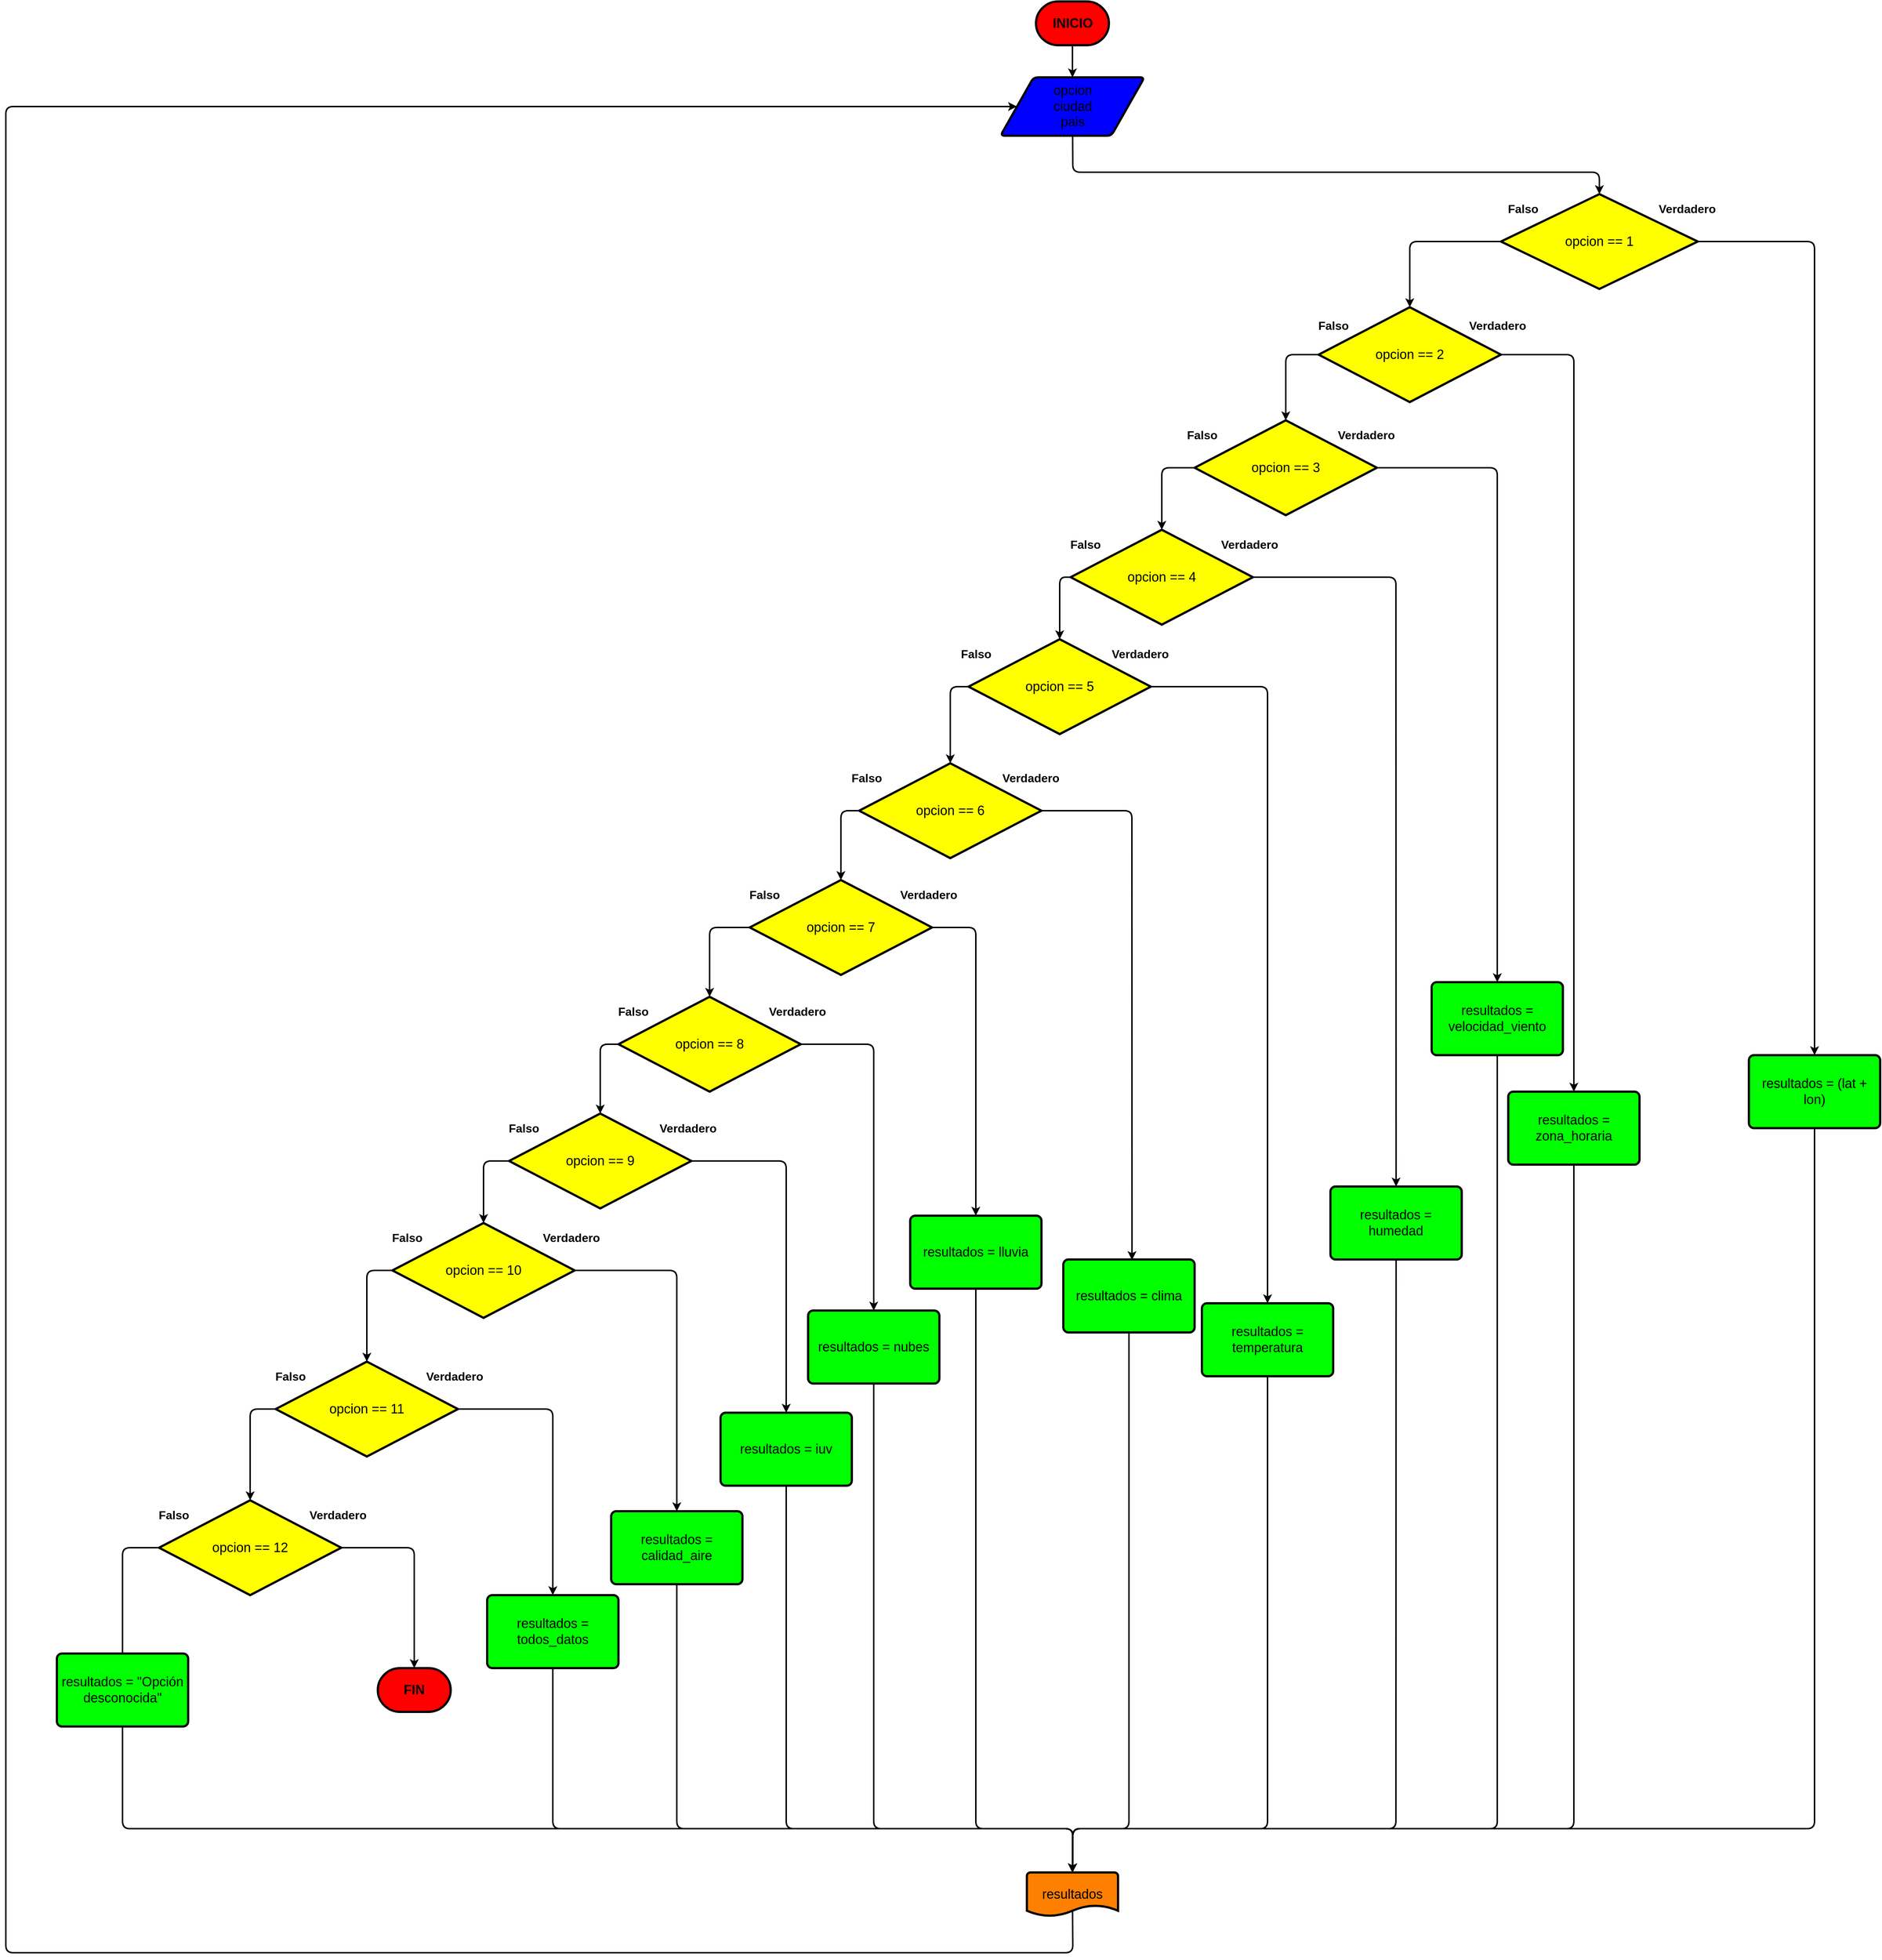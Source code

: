 <mxfile>
    <diagram id="hyXTzDfZUhhmsDUPOdG6" name="Page-1">
        <mxGraphModel dx="5796" dy="3220" grid="1" gridSize="10" guides="1" tooltips="1" connect="1" arrows="1" fold="1" page="1" pageScale="1" pageWidth="1500" pageHeight="3000" background="#FFFFFF" math="0" shadow="0">
            <root>
                <mxCell id="0"/>
                <mxCell id="1" parent="0"/>
                <mxCell id="4" value="" style="edgeStyle=none;html=1;strokeWidth=2;strokeColor=#000000;entryX=0.5;entryY=0;entryDx=0;entryDy=0;entryPerimeter=0;" parent="1" source="diSnjzynUhi2UMkX59iC-2" target="2" edge="1">
                    <mxGeometry relative="1" as="geometry">
                        <Array as="points">
                            <mxPoint x="63" y="240"/>
                            <mxPoint x="785" y="240"/>
                        </Array>
                    </mxGeometry>
                </mxCell>
                <mxCell id="diSnjzynUhi2UMkX59iC-2" value="&lt;font style=&quot;font-size: 18px&quot;&gt;&lt;div&gt;opcion&lt;/div&gt;&lt;div&gt;ciudad&lt;/div&gt;&lt;div&gt;pais&lt;/div&gt;&lt;/font&gt;" style="shape=parallelogram;html=1;strokeWidth=3;perimeter=parallelogramPerimeter;whiteSpace=wrap;rounded=1;arcSize=12;size=0.23;fillColor=#0000FF;fontColor=#000000;strokeColor=#000000;" parent="1" vertex="1">
                    <mxGeometry x="-36.25" y="110" width="197.5" height="80" as="geometry"/>
                </mxCell>
                <mxCell id="diSnjzynUhi2UMkX59iC-12" value="" style="edgeStyle=orthogonalEdgeStyle;rounded=0;orthogonalLoop=1;jettySize=auto;html=1;fontSize=18;strokeColor=#000000;strokeWidth=2;" parent="1" source="diSnjzynUhi2UMkX59iC-5" target="diSnjzynUhi2UMkX59iC-2" edge="1">
                    <mxGeometry relative="1" as="geometry"/>
                </mxCell>
                <mxCell id="diSnjzynUhi2UMkX59iC-5" value="INICIO" style="strokeWidth=3;html=1;shape=mxgraph.flowchart.terminator;whiteSpace=wrap;fontSize=18;fillColor=#FF0000;fontStyle=1;fontColor=#000000;strokeColor=#000000;" parent="1" vertex="1">
                    <mxGeometry x="12.5" y="6" width="100" height="60" as="geometry"/>
                </mxCell>
                <mxCell id="diSnjzynUhi2UMkX59iC-6" value="FIN" style="strokeWidth=3;html=1;shape=mxgraph.flowchart.terminator;whiteSpace=wrap;fontSize=18;fillColor=#FF0000;fontColor=#000000;strokeColor=#000000;fontStyle=1" parent="1" vertex="1">
                    <mxGeometry x="-890" y="2290" width="100" height="60" as="geometry"/>
                </mxCell>
                <mxCell id="135" style="edgeStyle=none;html=1;strokeWidth=2;strokeColor=#000000;entryX=0;entryY=0.5;entryDx=0;entryDy=0;exitX=0.501;exitY=0.867;exitDx=0;exitDy=0;exitPerimeter=0;" edge="1" parent="1" source="diSnjzynUhi2UMkX59iC-7" target="diSnjzynUhi2UMkX59iC-2">
                    <mxGeometry relative="1" as="geometry">
                        <mxPoint x="-110" y="200" as="targetPoint"/>
                        <mxPoint x="100" y="2650" as="sourcePoint"/>
                        <Array as="points">
                            <mxPoint x="63" y="2680"/>
                            <mxPoint x="-1400" y="2680"/>
                            <mxPoint x="-1400" y="150"/>
                        </Array>
                    </mxGeometry>
                </mxCell>
                <mxCell id="diSnjzynUhi2UMkX59iC-7" value="resultados" style="strokeWidth=3;html=1;shape=mxgraph.flowchart.document2;whiteSpace=wrap;size=0.25;fontSize=18;fillColor=#FF8000;fontColor=#000000;strokeColor=#000000;" parent="1" vertex="1">
                    <mxGeometry y="2570" width="125" height="60" as="geometry"/>
                </mxCell>
                <mxCell id="5" style="edgeStyle=none;html=1;exitX=0.5;exitY=1;exitDx=0;exitDy=0;strokeWidth=2;strokeColor=#000000;startArrow=none;entryX=0.5;entryY=0;entryDx=0;entryDy=0;" parent="1" source="70" target="70" edge="1">
                    <mxGeometry relative="1" as="geometry">
                        <mxPoint x="1060" y="560" as="targetPoint"/>
                        <Array as="points"/>
                    </mxGeometry>
                </mxCell>
                <mxCell id="6" style="edgeStyle=none;html=1;exitX=0;exitY=0.5;exitDx=0;exitDy=0;exitPerimeter=0;strokeWidth=2;strokeColor=#000000;entryX=0.5;entryY=0;entryDx=0;entryDy=0;entryPerimeter=0;" parent="1" source="2" target="51" edge="1">
                    <mxGeometry relative="1" as="geometry">
                        <mxPoint x="532.5" y="440" as="targetPoint"/>
                        <Array as="points">
                            <mxPoint x="525" y="335"/>
                        </Array>
                    </mxGeometry>
                </mxCell>
                <mxCell id="2" value="&lt;font face=&quot;helvetica&quot;&gt;&lt;span style=&quot;font-size: 18px&quot;&gt;opcion == 1&lt;/span&gt;&lt;/font&gt;" style="strokeWidth=3;html=1;shape=mxgraph.flowchart.decision;whiteSpace=wrap;fillColor=#FFFF00;fontColor=#000000;strokeColor=#000000;" parent="1" vertex="1">
                    <mxGeometry x="650" y="270" width="270" height="130" as="geometry"/>
                </mxCell>
                <mxCell id="128" style="edgeStyle=none;html=1;exitX=0.5;exitY=1;exitDx=0;exitDy=0;entryX=0.5;entryY=0;entryDx=0;entryDy=0;entryPerimeter=0;strokeColor=#000000;strokeWidth=2;" parent="1" source="8" target="diSnjzynUhi2UMkX59iC-7" edge="1">
                    <mxGeometry relative="1" as="geometry">
                        <Array as="points">
                            <mxPoint x="750" y="2510"/>
                            <mxPoint x="63" y="2510"/>
                        </Array>
                    </mxGeometry>
                </mxCell>
                <mxCell id="8" value="&lt;span&gt;&lt;span style=&quot;font-size: 18px&quot;&gt;resultados = zona_horaria&lt;/span&gt;&lt;br&gt;&lt;/span&gt;" style="rounded=1;whiteSpace=wrap;html=1;absoluteArcSize=1;arcSize=14;strokeWidth=3;fillColor=#00FF00;fontColor=#000000;strokeColor=#000000;" parent="1" vertex="1">
                    <mxGeometry x="660" y="1500" width="180" height="100" as="geometry"/>
                </mxCell>
                <mxCell id="11" value="&lt;b&gt;&lt;font style=&quot;font-size: 16px&quot;&gt;Falso&lt;/font&gt;&lt;/b&gt;" style="text;html=1;align=center;verticalAlign=middle;resizable=0;points=[];autosize=1;strokeColor=none;fillColor=none;fontColor=#000000;" parent="1" vertex="1">
                    <mxGeometry x="650" y="280" width="60" height="20" as="geometry"/>
                </mxCell>
                <mxCell id="12" value="&lt;b&gt;&lt;font style=&quot;font-size: 16px&quot;&gt;Verdadero&lt;/font&gt;&lt;/b&gt;" style="text;html=1;align=center;verticalAlign=middle;resizable=0;points=[];autosize=1;strokeColor=none;fillColor=none;fontSize=16;fontColor=#000000;" parent="1" vertex="1">
                    <mxGeometry x="860" y="280" width="90" height="20" as="geometry"/>
                </mxCell>
                <mxCell id="53" style="edgeStyle=none;html=1;exitX=1;exitY=0.5;exitDx=0;exitDy=0;exitPerimeter=0;strokeWidth=2;strokeColor=#000000;entryX=0.5;entryY=0;entryDx=0;entryDy=0;" parent="1" source="51" target="8" edge="1">
                    <mxGeometry relative="1" as="geometry">
                        <mxPoint x="880" y="490" as="targetPoint"/>
                        <Array as="points">
                            <mxPoint x="750" y="490"/>
                        </Array>
                    </mxGeometry>
                </mxCell>
                <mxCell id="58" value="" style="edgeStyle=none;html=1;strokeColor=#000000;strokeWidth=2;entryX=0.5;entryY=0;entryDx=0;entryDy=0;entryPerimeter=0;exitX=0;exitY=0.5;exitDx=0;exitDy=0;exitPerimeter=0;" parent="1" source="51" target="55" edge="1">
                    <mxGeometry relative="1" as="geometry">
                        <Array as="points">
                            <mxPoint x="355" y="490"/>
                        </Array>
                    </mxGeometry>
                </mxCell>
                <mxCell id="51" value="&lt;font face=&quot;helvetica&quot;&gt;&lt;span style=&quot;font-size: 18px&quot;&gt;opcion == 2&lt;/span&gt;&lt;/font&gt;" style="strokeWidth=3;html=1;shape=mxgraph.flowchart.decision;whiteSpace=wrap;fillColor=#FFFF00;fontColor=#000000;strokeColor=#000000;" parent="1" vertex="1">
                    <mxGeometry x="400" y="425" width="250" height="130" as="geometry"/>
                </mxCell>
                <mxCell id="61" style="edgeStyle=none;html=1;exitX=1;exitY=0.5;exitDx=0;exitDy=0;exitPerimeter=0;strokeColor=#000000;strokeWidth=2;entryX=0.5;entryY=0;entryDx=0;entryDy=0;" parent="1" source="55" target="63" edge="1">
                    <mxGeometry relative="1" as="geometry">
                        <mxPoint x="890" y="645" as="targetPoint"/>
                        <Array as="points">
                            <mxPoint x="645" y="645"/>
                        </Array>
                    </mxGeometry>
                </mxCell>
                <mxCell id="87" style="edgeStyle=none;html=1;exitX=0;exitY=0.5;exitDx=0;exitDy=0;exitPerimeter=0;entryX=0.5;entryY=0;entryDx=0;entryDy=0;entryPerimeter=0;strokeWidth=2;strokeColor=#000000;" parent="1" source="55" target="79" edge="1">
                    <mxGeometry relative="1" as="geometry">
                        <Array as="points">
                            <mxPoint x="185" y="645"/>
                        </Array>
                    </mxGeometry>
                </mxCell>
                <mxCell id="55" value="&lt;font face=&quot;helvetica&quot;&gt;&lt;span style=&quot;font-size: 18px&quot;&gt;opcion == 3&lt;/span&gt;&lt;/font&gt;" style="strokeWidth=3;html=1;shape=mxgraph.flowchart.decision;whiteSpace=wrap;fillColor=#FFFF00;fontColor=#000000;strokeColor=#000000;" parent="1" vertex="1">
                    <mxGeometry x="230" y="580" width="250" height="130" as="geometry"/>
                </mxCell>
                <mxCell id="127" style="edgeStyle=none;html=1;exitX=0.5;exitY=1;exitDx=0;exitDy=0;entryX=0.5;entryY=0;entryDx=0;entryDy=0;entryPerimeter=0;strokeColor=#000000;strokeWidth=2;" parent="1" source="63" target="diSnjzynUhi2UMkX59iC-7" edge="1">
                    <mxGeometry relative="1" as="geometry">
                        <Array as="points">
                            <mxPoint x="645" y="2510"/>
                            <mxPoint x="63" y="2510"/>
                        </Array>
                    </mxGeometry>
                </mxCell>
                <mxCell id="63" value="&lt;span&gt;&lt;span style=&quot;font-size: 18px&quot;&gt;resultados = velocidad_viento&lt;/span&gt;&lt;br&gt;&lt;/span&gt;" style="rounded=1;whiteSpace=wrap;html=1;absoluteArcSize=1;arcSize=14;strokeWidth=3;fillColor=#00FF00;fontColor=#000000;strokeColor=#000000;" parent="1" vertex="1">
                    <mxGeometry x="555" y="1350" width="180" height="100" as="geometry"/>
                </mxCell>
                <mxCell id="117" style="edgeStyle=none;html=1;exitX=0.5;exitY=1;exitDx=0;exitDy=0;strokeColor=#000000;strokeWidth=2;entryX=0.5;entryY=0;entryDx=0;entryDy=0;entryPerimeter=0;" parent="1" source="70" target="diSnjzynUhi2UMkX59iC-7" edge="1">
                    <mxGeometry relative="1" as="geometry">
                        <mxPoint x="1072.231" y="2120" as="targetPoint"/>
                        <Array as="points">
                            <mxPoint x="1080" y="2510"/>
                            <mxPoint x="63" y="2510"/>
                        </Array>
                    </mxGeometry>
                </mxCell>
                <mxCell id="70" value="&lt;span&gt;&lt;span style=&quot;font-size: 18px&quot;&gt;resultados = (lat + lon)&lt;/span&gt;&lt;br&gt;&lt;/span&gt;" style="rounded=1;whiteSpace=wrap;html=1;absoluteArcSize=1;arcSize=14;strokeWidth=3;fillColor=#00FF00;fontColor=#000000;strokeColor=#000000;" parent="1" vertex="1">
                    <mxGeometry x="990" y="1450" width="180" height="100" as="geometry"/>
                </mxCell>
                <mxCell id="88" value="" style="edgeStyle=none;html=1;strokeColor=#000000;strokeWidth=2;entryX=0.5;entryY=0;entryDx=0;entryDy=0;entryPerimeter=0;exitX=0;exitY=0.5;exitDx=0;exitDy=0;exitPerimeter=0;" parent="1" source="79" target="80" edge="1">
                    <mxGeometry relative="1" as="geometry">
                        <Array as="points">
                            <mxPoint x="45" y="795"/>
                        </Array>
                    </mxGeometry>
                </mxCell>
                <mxCell id="97" style="edgeStyle=none;html=1;exitX=1;exitY=0.5;exitDx=0;exitDy=0;exitPerimeter=0;entryX=0.5;entryY=0;entryDx=0;entryDy=0;strokeColor=#000000;strokeWidth=2;" parent="1" source="79" target="96" edge="1">
                    <mxGeometry relative="1" as="geometry">
                        <Array as="points">
                            <mxPoint x="506" y="795"/>
                        </Array>
                    </mxGeometry>
                </mxCell>
                <mxCell id="79" value="&lt;font face=&quot;helvetica&quot;&gt;&lt;span style=&quot;font-size: 18px&quot;&gt;opcion == 4&lt;/span&gt;&lt;/font&gt;" style="strokeWidth=3;html=1;shape=mxgraph.flowchart.decision;whiteSpace=wrap;fillColor=#FFFF00;fontColor=#000000;strokeColor=#000000;" parent="1" vertex="1">
                    <mxGeometry x="60" y="730" width="250" height="130" as="geometry"/>
                </mxCell>
                <mxCell id="89" value="" style="edgeStyle=none;html=1;strokeColor=#000000;strokeWidth=2;exitX=0;exitY=0.5;exitDx=0;exitDy=0;exitPerimeter=0;entryX=0.5;entryY=0;entryDx=0;entryDy=0;entryPerimeter=0;" parent="1" source="80" target="81" edge="1">
                    <mxGeometry relative="1" as="geometry">
                        <Array as="points">
                            <mxPoint x="-105" y="945"/>
                        </Array>
                    </mxGeometry>
                </mxCell>
                <mxCell id="105" style="edgeStyle=none;html=1;exitX=1;exitY=0.5;exitDx=0;exitDy=0;exitPerimeter=0;entryX=0.5;entryY=0;entryDx=0;entryDy=0;strokeColor=#000000;strokeWidth=2;" parent="1" source="80" target="98" edge="1">
                    <mxGeometry relative="1" as="geometry">
                        <Array as="points">
                            <mxPoint x="330" y="945"/>
                        </Array>
                    </mxGeometry>
                </mxCell>
                <mxCell id="80" value="&lt;font face=&quot;helvetica&quot;&gt;&lt;span style=&quot;font-size: 18px&quot;&gt;opcion == 5&lt;/span&gt;&lt;/font&gt;" style="strokeWidth=3;html=1;shape=mxgraph.flowchart.decision;whiteSpace=wrap;fillColor=#FFFF00;fontColor=#000000;strokeColor=#000000;" parent="1" vertex="1">
                    <mxGeometry x="-80" y="880" width="250" height="130" as="geometry"/>
                </mxCell>
                <mxCell id="90" value="" style="edgeStyle=none;html=1;strokeColor=#000000;strokeWidth=2;exitX=0;exitY=0.5;exitDx=0;exitDy=0;exitPerimeter=0;entryX=0.5;entryY=0;entryDx=0;entryDy=0;entryPerimeter=0;" parent="1" source="81" target="82" edge="1">
                    <mxGeometry relative="1" as="geometry">
                        <Array as="points">
                            <mxPoint x="-255" y="1115"/>
                        </Array>
                    </mxGeometry>
                </mxCell>
                <mxCell id="106" style="edgeStyle=none;html=1;entryX=0.523;entryY=0.008;entryDx=0;entryDy=0;entryPerimeter=0;strokeColor=#000000;strokeWidth=2;exitX=1;exitY=0.5;exitDx=0;exitDy=0;exitPerimeter=0;" parent="1" source="81" target="99" edge="1">
                    <mxGeometry relative="1" as="geometry">
                        <Array as="points">
                            <mxPoint x="144" y="1115"/>
                        </Array>
                    </mxGeometry>
                </mxCell>
                <mxCell id="81" value="&lt;font face=&quot;helvetica&quot;&gt;&lt;span style=&quot;font-size: 18px&quot;&gt;opcion == 6&lt;/span&gt;&lt;/font&gt;" style="strokeWidth=3;html=1;shape=mxgraph.flowchart.decision;whiteSpace=wrap;fillColor=#FFFF00;fontColor=#000000;strokeColor=#000000;" parent="1" vertex="1">
                    <mxGeometry x="-230" y="1050" width="250" height="130" as="geometry"/>
                </mxCell>
                <mxCell id="91" value="" style="edgeStyle=none;html=1;strokeColor=#000000;strokeWidth=2;exitX=0;exitY=0.5;exitDx=0;exitDy=0;exitPerimeter=0;entryX=0.5;entryY=0;entryDx=0;entryDy=0;entryPerimeter=0;" parent="1" source="82" target="83" edge="1">
                    <mxGeometry relative="1" as="geometry">
                        <Array as="points">
                            <mxPoint x="-435" y="1275"/>
                        </Array>
                    </mxGeometry>
                </mxCell>
                <mxCell id="108" style="edgeStyle=none;html=1;exitX=1;exitY=0.5;exitDx=0;exitDy=0;exitPerimeter=0;entryX=0.5;entryY=0;entryDx=0;entryDy=0;strokeColor=#000000;strokeWidth=2;" parent="1" source="82" target="100" edge="1">
                    <mxGeometry relative="1" as="geometry">
                        <Array as="points">
                            <mxPoint x="-70" y="1275"/>
                        </Array>
                    </mxGeometry>
                </mxCell>
                <mxCell id="82" value="&lt;font face=&quot;helvetica&quot;&gt;&lt;span style=&quot;font-size: 18px&quot;&gt;opcion == 7&lt;/span&gt;&lt;/font&gt;" style="strokeWidth=3;html=1;shape=mxgraph.flowchart.decision;whiteSpace=wrap;fillColor=#FFFF00;fontColor=#000000;strokeColor=#000000;" parent="1" vertex="1">
                    <mxGeometry x="-380" y="1210" width="250" height="130" as="geometry"/>
                </mxCell>
                <mxCell id="92" value="" style="edgeStyle=none;html=1;strokeColor=#000000;strokeWidth=2;exitX=0;exitY=0.5;exitDx=0;exitDy=0;exitPerimeter=0;entryX=0.5;entryY=0;entryDx=0;entryDy=0;entryPerimeter=0;" parent="1" source="83" target="84" edge="1">
                    <mxGeometry relative="1" as="geometry">
                        <Array as="points">
                            <mxPoint x="-585" y="1435"/>
                        </Array>
                    </mxGeometry>
                </mxCell>
                <mxCell id="109" style="edgeStyle=none;html=1;exitX=1;exitY=0.5;exitDx=0;exitDy=0;exitPerimeter=0;entryX=0.5;entryY=0;entryDx=0;entryDy=0;strokeColor=#000000;strokeWidth=2;" parent="1" source="83" target="101" edge="1">
                    <mxGeometry relative="1" as="geometry">
                        <Array as="points">
                            <mxPoint x="-210" y="1435"/>
                        </Array>
                    </mxGeometry>
                </mxCell>
                <mxCell id="83" value="&lt;font face=&quot;helvetica&quot;&gt;&lt;span style=&quot;font-size: 18px&quot;&gt;opcion == 8&lt;/span&gt;&lt;/font&gt;" style="strokeWidth=3;html=1;shape=mxgraph.flowchart.decision;whiteSpace=wrap;fillColor=#FFFF00;fontColor=#000000;strokeColor=#000000;" parent="1" vertex="1">
                    <mxGeometry x="-560" y="1370" width="250" height="130" as="geometry"/>
                </mxCell>
                <mxCell id="93" value="" style="edgeStyle=none;html=1;strokeColor=#000000;strokeWidth=2;exitX=0;exitY=0.5;exitDx=0;exitDy=0;exitPerimeter=0;entryX=0.5;entryY=0;entryDx=0;entryDy=0;entryPerimeter=0;" parent="1" source="84" target="85" edge="1">
                    <mxGeometry relative="1" as="geometry">
                        <Array as="points">
                            <mxPoint x="-745" y="1595"/>
                        </Array>
                    </mxGeometry>
                </mxCell>
                <mxCell id="110" style="edgeStyle=none;html=1;exitX=1;exitY=0.5;exitDx=0;exitDy=0;exitPerimeter=0;entryX=0.5;entryY=0;entryDx=0;entryDy=0;strokeColor=#000000;strokeWidth=2;" parent="1" source="84" target="102" edge="1">
                    <mxGeometry relative="1" as="geometry">
                        <Array as="points">
                            <mxPoint x="-330" y="1595"/>
                        </Array>
                    </mxGeometry>
                </mxCell>
                <mxCell id="84" value="&lt;font face=&quot;helvetica&quot;&gt;&lt;span style=&quot;font-size: 18px&quot;&gt;opcion == 9&lt;/span&gt;&lt;/font&gt;" style="strokeWidth=3;html=1;shape=mxgraph.flowchart.decision;whiteSpace=wrap;fillColor=#FFFF00;fontColor=#000000;strokeColor=#000000;" parent="1" vertex="1">
                    <mxGeometry x="-710" y="1530" width="250" height="130" as="geometry"/>
                </mxCell>
                <mxCell id="94" value="" style="edgeStyle=none;html=1;strokeColor=#000000;strokeWidth=2;exitX=0;exitY=0.5;exitDx=0;exitDy=0;exitPerimeter=0;entryX=0.5;entryY=0;entryDx=0;entryDy=0;entryPerimeter=0;" parent="1" source="85" target="86" edge="1">
                    <mxGeometry relative="1" as="geometry">
                        <Array as="points">
                            <mxPoint x="-905" y="1745"/>
                        </Array>
                    </mxGeometry>
                </mxCell>
                <mxCell id="111" style="edgeStyle=none;html=1;exitX=1;exitY=0.5;exitDx=0;exitDy=0;exitPerimeter=0;entryX=0.5;entryY=0;entryDx=0;entryDy=0;strokeColor=#000000;strokeWidth=2;" parent="1" source="85" target="103" edge="1">
                    <mxGeometry relative="1" as="geometry">
                        <Array as="points">
                            <mxPoint x="-480" y="1745"/>
                        </Array>
                    </mxGeometry>
                </mxCell>
                <mxCell id="85" value="&lt;font face=&quot;helvetica&quot;&gt;&lt;span style=&quot;font-size: 18px&quot;&gt;opcion == 10&lt;/span&gt;&lt;/font&gt;" style="strokeWidth=3;html=1;shape=mxgraph.flowchart.decision;whiteSpace=wrap;fillColor=#FFFF00;fontColor=#000000;strokeColor=#000000;" parent="1" vertex="1">
                    <mxGeometry x="-870" y="1680" width="250" height="130" as="geometry"/>
                </mxCell>
                <mxCell id="112" style="edgeStyle=none;html=1;exitX=1;exitY=0.5;exitDx=0;exitDy=0;exitPerimeter=0;entryX=0.5;entryY=0;entryDx=0;entryDy=0;strokeColor=#000000;strokeWidth=2;" parent="1" source="86" target="104" edge="1">
                    <mxGeometry relative="1" as="geometry">
                        <Array as="points">
                            <mxPoint x="-650" y="1935"/>
                        </Array>
                    </mxGeometry>
                </mxCell>
                <mxCell id="114" style="edgeStyle=none;html=1;exitX=0;exitY=0.5;exitDx=0;exitDy=0;exitPerimeter=0;strokeWidth=2;strokeColor=#000000;entryX=0.5;entryY=0;entryDx=0;entryDy=0;entryPerimeter=0;" parent="1" source="86" target="136" edge="1">
                    <mxGeometry relative="1" as="geometry">
                        <mxPoint x="-1050" y="2080" as="targetPoint"/>
                        <Array as="points">
                            <mxPoint x="-1065" y="1935"/>
                        </Array>
                    </mxGeometry>
                </mxCell>
                <mxCell id="86" value="&lt;font face=&quot;helvetica&quot;&gt;&lt;span style=&quot;font-size: 18px&quot;&gt;opcion == 11&lt;/span&gt;&lt;/font&gt;" style="strokeWidth=3;html=1;shape=mxgraph.flowchart.decision;whiteSpace=wrap;fillColor=#FFFF00;fontColor=#000000;strokeColor=#000000;" parent="1" vertex="1">
                    <mxGeometry x="-1030" y="1870" width="250" height="130" as="geometry"/>
                </mxCell>
                <mxCell id="126" style="edgeStyle=none;html=1;exitX=0.5;exitY=1;exitDx=0;exitDy=0;entryX=0.5;entryY=0;entryDx=0;entryDy=0;entryPerimeter=0;strokeColor=#000000;strokeWidth=2;" parent="1" source="96" target="diSnjzynUhi2UMkX59iC-7" edge="1">
                    <mxGeometry relative="1" as="geometry">
                        <Array as="points">
                            <mxPoint x="506" y="2510"/>
                            <mxPoint x="63" y="2510"/>
                        </Array>
                    </mxGeometry>
                </mxCell>
                <mxCell id="96" value="&lt;span&gt;&lt;span style=&quot;font-size: 18px&quot;&gt;resultados = humedad&lt;/span&gt;&lt;br&gt;&lt;/span&gt;" style="rounded=1;whiteSpace=wrap;html=1;absoluteArcSize=1;arcSize=14;strokeWidth=3;fillColor=#00FF00;fontColor=#000000;strokeColor=#000000;" parent="1" vertex="1">
                    <mxGeometry x="416.25" y="1630" width="180" height="100" as="geometry"/>
                </mxCell>
                <mxCell id="125" style="edgeStyle=none;html=1;exitX=0.5;exitY=1;exitDx=0;exitDy=0;entryX=0.5;entryY=0;entryDx=0;entryDy=0;entryPerimeter=0;strokeColor=#000000;strokeWidth=2;" parent="1" source="98" target="diSnjzynUhi2UMkX59iC-7" edge="1">
                    <mxGeometry relative="1" as="geometry">
                        <Array as="points">
                            <mxPoint x="330" y="2510"/>
                            <mxPoint x="63" y="2510"/>
                        </Array>
                    </mxGeometry>
                </mxCell>
                <mxCell id="98" value="&lt;span&gt;&lt;span style=&quot;font-size: 18px&quot;&gt;resultados = temperatura&lt;/span&gt;&lt;br&gt;&lt;/span&gt;" style="rounded=1;whiteSpace=wrap;html=1;absoluteArcSize=1;arcSize=14;strokeWidth=3;fillColor=#00FF00;fontColor=#000000;strokeColor=#000000;" parent="1" vertex="1">
                    <mxGeometry x="240" y="1790" width="180" height="100" as="geometry"/>
                </mxCell>
                <mxCell id="124" style="edgeStyle=none;html=1;exitX=0.5;exitY=1;exitDx=0;exitDy=0;entryX=0.5;entryY=0;entryDx=0;entryDy=0;entryPerimeter=0;strokeColor=#000000;strokeWidth=2;" parent="1" source="99" target="diSnjzynUhi2UMkX59iC-7" edge="1">
                    <mxGeometry relative="1" as="geometry">
                        <Array as="points">
                            <mxPoint x="140" y="2510"/>
                            <mxPoint x="63" y="2510"/>
                        </Array>
                    </mxGeometry>
                </mxCell>
                <mxCell id="99" value="&lt;span&gt;&lt;span style=&quot;font-size: 18px&quot;&gt;resultados = clima&lt;/span&gt;&lt;br&gt;&lt;/span&gt;" style="rounded=1;whiteSpace=wrap;html=1;absoluteArcSize=1;arcSize=14;strokeWidth=3;fillColor=#00FF00;fontColor=#000000;strokeColor=#000000;" parent="1" vertex="1">
                    <mxGeometry x="50" y="1730" width="180" height="100" as="geometry"/>
                </mxCell>
                <mxCell id="123" style="edgeStyle=none;html=1;exitX=0.5;exitY=1;exitDx=0;exitDy=0;entryX=0.5;entryY=0;entryDx=0;entryDy=0;entryPerimeter=0;strokeColor=#000000;strokeWidth=2;" parent="1" source="100" target="diSnjzynUhi2UMkX59iC-7" edge="1">
                    <mxGeometry relative="1" as="geometry">
                        <Array as="points">
                            <mxPoint x="-70" y="2510"/>
                            <mxPoint x="63" y="2510"/>
                        </Array>
                    </mxGeometry>
                </mxCell>
                <mxCell id="100" value="&lt;span&gt;&lt;span style=&quot;font-size: 18px&quot;&gt;resultados = lluvia&lt;/span&gt;&lt;br&gt;&lt;/span&gt;" style="rounded=1;whiteSpace=wrap;html=1;absoluteArcSize=1;arcSize=14;strokeWidth=3;fillColor=#00FF00;fontColor=#000000;strokeColor=#000000;" parent="1" vertex="1">
                    <mxGeometry x="-160" y="1670" width="180" height="100" as="geometry"/>
                </mxCell>
                <mxCell id="122" style="edgeStyle=none;html=1;exitX=0.5;exitY=1;exitDx=0;exitDy=0;entryX=0.5;entryY=0;entryDx=0;entryDy=0;entryPerimeter=0;strokeColor=#000000;strokeWidth=2;" parent="1" source="101" target="diSnjzynUhi2UMkX59iC-7" edge="1">
                    <mxGeometry relative="1" as="geometry">
                        <Array as="points">
                            <mxPoint x="-210" y="2510"/>
                            <mxPoint x="63" y="2510"/>
                        </Array>
                    </mxGeometry>
                </mxCell>
                <mxCell id="101" value="&lt;span&gt;&lt;span style=&quot;font-size: 18px&quot;&gt;resultados = nubes&lt;/span&gt;&lt;br&gt;&lt;/span&gt;" style="rounded=1;whiteSpace=wrap;html=1;absoluteArcSize=1;arcSize=14;strokeWidth=3;fillColor=#00FF00;fontColor=#000000;strokeColor=#000000;" parent="1" vertex="1">
                    <mxGeometry x="-300" y="1800" width="180" height="100" as="geometry"/>
                </mxCell>
                <mxCell id="121" style="edgeStyle=none;html=1;exitX=0.5;exitY=1;exitDx=0;exitDy=0;entryX=0.5;entryY=0;entryDx=0;entryDy=0;entryPerimeter=0;strokeColor=#000000;strokeWidth=2;" parent="1" source="102" target="diSnjzynUhi2UMkX59iC-7" edge="1">
                    <mxGeometry relative="1" as="geometry">
                        <Array as="points">
                            <mxPoint x="-330" y="2510"/>
                            <mxPoint x="63" y="2510"/>
                        </Array>
                    </mxGeometry>
                </mxCell>
                <mxCell id="102" value="&lt;span&gt;&lt;span style=&quot;font-size: 18px&quot;&gt;resultados = iuv&lt;/span&gt;&lt;br&gt;&lt;/span&gt;" style="rounded=1;whiteSpace=wrap;html=1;absoluteArcSize=1;arcSize=14;strokeWidth=3;fillColor=#00FF00;fontColor=#000000;strokeColor=#000000;" parent="1" vertex="1">
                    <mxGeometry x="-420" y="1940" width="180" height="100" as="geometry"/>
                </mxCell>
                <mxCell id="120" style="edgeStyle=none;html=1;exitX=0.5;exitY=1;exitDx=0;exitDy=0;entryX=0.5;entryY=0;entryDx=0;entryDy=0;entryPerimeter=0;strokeColor=#000000;strokeWidth=2;" parent="1" source="103" target="diSnjzynUhi2UMkX59iC-7" edge="1">
                    <mxGeometry relative="1" as="geometry">
                        <Array as="points">
                            <mxPoint x="-480" y="2510"/>
                            <mxPoint x="63" y="2510"/>
                        </Array>
                    </mxGeometry>
                </mxCell>
                <mxCell id="103" value="&lt;span&gt;&lt;span style=&quot;font-size: 18px&quot;&gt;resultados = calidad_aire&lt;/span&gt;&lt;br&gt;&lt;/span&gt;" style="rounded=1;whiteSpace=wrap;html=1;absoluteArcSize=1;arcSize=14;strokeWidth=3;fillColor=#00FF00;fontColor=#000000;strokeColor=#000000;" parent="1" vertex="1">
                    <mxGeometry x="-570" y="2075" width="180" height="100" as="geometry"/>
                </mxCell>
                <mxCell id="119" style="edgeStyle=none;html=1;exitX=0.5;exitY=1;exitDx=0;exitDy=0;entryX=0.5;entryY=0;entryDx=0;entryDy=0;entryPerimeter=0;strokeColor=#000000;strokeWidth=2;" parent="1" source="104" target="diSnjzynUhi2UMkX59iC-7" edge="1">
                    <mxGeometry relative="1" as="geometry">
                        <Array as="points">
                            <mxPoint x="-650" y="2510"/>
                            <mxPoint x="63" y="2510"/>
                        </Array>
                    </mxGeometry>
                </mxCell>
                <mxCell id="104" value="&lt;span&gt;&lt;span style=&quot;font-size: 18px&quot;&gt;resultados = todos_datos&lt;/span&gt;&lt;br&gt;&lt;/span&gt;" style="rounded=1;whiteSpace=wrap;html=1;absoluteArcSize=1;arcSize=14;strokeWidth=3;fillColor=#00FF00;fontColor=#000000;strokeColor=#000000;" parent="1" vertex="1">
                    <mxGeometry x="-740" y="2190" width="180" height="100" as="geometry"/>
                </mxCell>
                <mxCell id="113" style="edgeStyle=none;html=1;exitX=1;exitY=0.5;exitDx=0;exitDy=0;exitPerimeter=0;strokeWidth=2;strokeColor=#000000;entryX=0.5;entryY=0;entryDx=0;entryDy=0;" parent="1" source="2" target="70" edge="1">
                    <mxGeometry relative="1" as="geometry">
                        <mxPoint x="1100" y="370" as="targetPoint"/>
                        <mxPoint x="1000" y="340" as="sourcePoint"/>
                        <Array as="points">
                            <mxPoint x="1080" y="335"/>
                        </Array>
                    </mxGeometry>
                </mxCell>
                <mxCell id="118" style="edgeStyle=none;html=1;entryX=0.5;entryY=0;entryDx=0;entryDy=0;entryPerimeter=0;strokeColor=#000000;strokeWidth=2;startArrow=none;exitX=0.5;exitY=1;exitDx=0;exitDy=0;" parent="1" source="138" target="diSnjzynUhi2UMkX59iC-7" edge="1">
                    <mxGeometry relative="1" as="geometry">
                        <Array as="points">
                            <mxPoint x="-1240" y="2510"/>
                            <mxPoint x="63" y="2510"/>
                        </Array>
                        <mxPoint x="-1020" y="2210" as="sourcePoint"/>
                    </mxGeometry>
                </mxCell>
                <mxCell id="129" value="&lt;b&gt;&lt;font style=&quot;font-size: 16px&quot;&gt;Falso&lt;/font&gt;&lt;/b&gt;" style="text;html=1;align=center;verticalAlign=middle;resizable=0;points=[];autosize=1;strokeColor=none;fillColor=none;fontColor=#000000;" parent="1" vertex="1">
                    <mxGeometry x="390" y="440" width="60" height="20" as="geometry"/>
                </mxCell>
                <mxCell id="130" value="&lt;b&gt;&lt;font style=&quot;font-size: 16px&quot;&gt;Verdadero&lt;/font&gt;&lt;/b&gt;" style="text;html=1;align=center;verticalAlign=middle;resizable=0;points=[];autosize=1;strokeColor=none;fillColor=none;fontSize=16;fontColor=#000000;" parent="1" vertex="1">
                    <mxGeometry x="600" y="440" width="90" height="20" as="geometry"/>
                </mxCell>
                <mxCell id="131" value="&lt;b&gt;&lt;font style=&quot;font-size: 16px&quot;&gt;Falso&lt;/font&gt;&lt;/b&gt;" style="text;html=1;align=center;verticalAlign=middle;resizable=0;points=[];autosize=1;strokeColor=none;fillColor=none;fontColor=#000000;" parent="1" vertex="1">
                    <mxGeometry x="210" y="590" width="60" height="20" as="geometry"/>
                </mxCell>
                <mxCell id="132" value="&lt;b&gt;&lt;font style=&quot;font-size: 16px&quot;&gt;Verdadero&lt;/font&gt;&lt;/b&gt;" style="text;html=1;align=center;verticalAlign=middle;resizable=0;points=[];autosize=1;strokeColor=none;fillColor=none;fontSize=16;fontColor=#000000;" parent="1" vertex="1">
                    <mxGeometry x="420" y="590" width="90" height="20" as="geometry"/>
                </mxCell>
                <mxCell id="133" value="&lt;b&gt;&lt;font style=&quot;font-size: 16px&quot;&gt;Falso&lt;/font&gt;&lt;/b&gt;" style="text;html=1;align=center;verticalAlign=middle;resizable=0;points=[];autosize=1;strokeColor=none;fillColor=none;fontColor=#000000;" parent="1" vertex="1">
                    <mxGeometry x="50" y="740" width="60" height="20" as="geometry"/>
                </mxCell>
                <mxCell id="134" value="&lt;b&gt;&lt;font style=&quot;font-size: 16px&quot;&gt;Verdadero&lt;/font&gt;&lt;/b&gt;" style="text;html=1;align=center;verticalAlign=middle;resizable=0;points=[];autosize=1;strokeColor=none;fillColor=none;fontSize=16;fontColor=#000000;" parent="1" vertex="1">
                    <mxGeometry x="260" y="740" width="90" height="20" as="geometry"/>
                </mxCell>
                <mxCell id="141" style="edgeStyle=none;html=1;exitX=1;exitY=0.5;exitDx=0;exitDy=0;exitPerimeter=0;entryX=0.5;entryY=0;entryDx=0;entryDy=0;entryPerimeter=0;strokeColor=#000000;strokeWidth=2;" edge="1" parent="1" source="136" target="diSnjzynUhi2UMkX59iC-6">
                    <mxGeometry relative="1" as="geometry">
                        <Array as="points">
                            <mxPoint x="-840" y="2125"/>
                        </Array>
                    </mxGeometry>
                </mxCell>
                <mxCell id="136" value="&lt;font face=&quot;helvetica&quot;&gt;&lt;span style=&quot;font-size: 18px&quot;&gt;opcion == 12&lt;/span&gt;&lt;/font&gt;" style="strokeWidth=3;html=1;shape=mxgraph.flowchart.decision;whiteSpace=wrap;fillColor=#FFFF00;fontColor=#000000;strokeColor=#000000;" vertex="1" parent="1">
                    <mxGeometry x="-1190" y="2060" width="250" height="130" as="geometry"/>
                </mxCell>
                <mxCell id="138" value="&lt;span&gt;&lt;span style=&quot;font-size: 18px&quot;&gt;resultados = &quot;Opción desconocida&quot;&lt;/span&gt;&lt;br&gt;&lt;/span&gt;" style="rounded=1;whiteSpace=wrap;html=1;absoluteArcSize=1;arcSize=14;strokeWidth=3;fillColor=#00FF00;fontColor=#000000;strokeColor=#000000;" vertex="1" parent="1">
                    <mxGeometry x="-1330" y="2270" width="180" height="100" as="geometry"/>
                </mxCell>
                <mxCell id="140" value="" style="edgeStyle=none;html=1;entryX=0.5;entryY=0;entryDx=0;entryDy=0;entryPerimeter=0;strokeColor=#000000;strokeWidth=2;startArrow=none;exitX=0;exitY=0.5;exitDx=0;exitDy=0;exitPerimeter=0;endArrow=none;" edge="1" parent="1" source="136" target="138">
                    <mxGeometry relative="1" as="geometry">
                        <Array as="points">
                            <mxPoint x="-1240" y="2125"/>
                        </Array>
                        <mxPoint x="-1190" y="2125" as="sourcePoint"/>
                        <mxPoint x="62.5" y="2570" as="targetPoint"/>
                    </mxGeometry>
                </mxCell>
                <mxCell id="143" value="&lt;b&gt;&lt;font style=&quot;font-size: 16px&quot;&gt;Falso&lt;/font&gt;&lt;/b&gt;" style="text;html=1;align=center;verticalAlign=middle;resizable=0;points=[];autosize=1;strokeColor=none;fillColor=none;fontColor=#000000;" vertex="1" parent="1">
                    <mxGeometry x="-100" y="890" width="60" height="20" as="geometry"/>
                </mxCell>
                <mxCell id="144" value="&lt;b&gt;&lt;font style=&quot;font-size: 16px&quot;&gt;Verdadero&lt;/font&gt;&lt;/b&gt;" style="text;html=1;align=center;verticalAlign=middle;resizable=0;points=[];autosize=1;strokeColor=none;fillColor=none;fontSize=16;fontColor=#000000;" vertex="1" parent="1">
                    <mxGeometry x="110" y="890" width="90" height="20" as="geometry"/>
                </mxCell>
                <mxCell id="145" value="&lt;b&gt;&lt;font style=&quot;font-size: 16px&quot;&gt;Falso&lt;/font&gt;&lt;/b&gt;" style="text;html=1;align=center;verticalAlign=middle;resizable=0;points=[];autosize=1;strokeColor=none;fillColor=none;fontColor=#000000;" vertex="1" parent="1">
                    <mxGeometry x="-250" y="1060" width="60" height="20" as="geometry"/>
                </mxCell>
                <mxCell id="146" value="&lt;b&gt;&lt;font style=&quot;font-size: 16px&quot;&gt;Verdadero&lt;/font&gt;&lt;/b&gt;" style="text;html=1;align=center;verticalAlign=middle;resizable=0;points=[];autosize=1;strokeColor=none;fillColor=none;fontSize=16;fontColor=#000000;" vertex="1" parent="1">
                    <mxGeometry x="-40" y="1060" width="90" height="20" as="geometry"/>
                </mxCell>
                <mxCell id="147" value="&lt;b&gt;&lt;font style=&quot;font-size: 16px&quot;&gt;Falso&lt;/font&gt;&lt;/b&gt;" style="text;html=1;align=center;verticalAlign=middle;resizable=0;points=[];autosize=1;strokeColor=none;fillColor=none;fontColor=#000000;" vertex="1" parent="1">
                    <mxGeometry x="-390" y="1220" width="60" height="20" as="geometry"/>
                </mxCell>
                <mxCell id="148" value="&lt;b&gt;&lt;font style=&quot;font-size: 16px&quot;&gt;Verdadero&lt;/font&gt;&lt;/b&gt;" style="text;html=1;align=center;verticalAlign=middle;resizable=0;points=[];autosize=1;strokeColor=none;fillColor=none;fontSize=16;fontColor=#000000;" vertex="1" parent="1">
                    <mxGeometry x="-180" y="1220" width="90" height="20" as="geometry"/>
                </mxCell>
                <mxCell id="149" value="&lt;b&gt;&lt;font style=&quot;font-size: 16px&quot;&gt;Falso&lt;/font&gt;&lt;/b&gt;" style="text;html=1;align=center;verticalAlign=middle;resizable=0;points=[];autosize=1;strokeColor=none;fillColor=none;fontColor=#000000;" vertex="1" parent="1">
                    <mxGeometry x="-570" y="1380" width="60" height="20" as="geometry"/>
                </mxCell>
                <mxCell id="150" value="&lt;b&gt;&lt;font style=&quot;font-size: 16px&quot;&gt;Verdadero&lt;/font&gt;&lt;/b&gt;" style="text;html=1;align=center;verticalAlign=middle;resizable=0;points=[];autosize=1;strokeColor=none;fillColor=none;fontSize=16;fontColor=#000000;" vertex="1" parent="1">
                    <mxGeometry x="-360" y="1380" width="90" height="20" as="geometry"/>
                </mxCell>
                <mxCell id="151" value="&lt;b&gt;&lt;font style=&quot;font-size: 16px&quot;&gt;Falso&lt;/font&gt;&lt;/b&gt;" style="text;html=1;align=center;verticalAlign=middle;resizable=0;points=[];autosize=1;strokeColor=none;fillColor=none;fontColor=#000000;" vertex="1" parent="1">
                    <mxGeometry x="-720" y="1540" width="60" height="20" as="geometry"/>
                </mxCell>
                <mxCell id="152" value="&lt;b&gt;&lt;font style=&quot;font-size: 16px&quot;&gt;Verdadero&lt;/font&gt;&lt;/b&gt;" style="text;html=1;align=center;verticalAlign=middle;resizable=0;points=[];autosize=1;strokeColor=none;fillColor=none;fontSize=16;fontColor=#000000;" vertex="1" parent="1">
                    <mxGeometry x="-510" y="1540" width="90" height="20" as="geometry"/>
                </mxCell>
                <mxCell id="153" value="&lt;b&gt;&lt;font style=&quot;font-size: 16px&quot;&gt;Falso&lt;/font&gt;&lt;/b&gt;" style="text;html=1;align=center;verticalAlign=middle;resizable=0;points=[];autosize=1;strokeColor=none;fillColor=none;fontColor=#000000;" vertex="1" parent="1">
                    <mxGeometry x="-880" y="1690" width="60" height="20" as="geometry"/>
                </mxCell>
                <mxCell id="154" value="&lt;b&gt;&lt;font style=&quot;font-size: 16px&quot;&gt;Verdadero&lt;/font&gt;&lt;/b&gt;" style="text;html=1;align=center;verticalAlign=middle;resizable=0;points=[];autosize=1;strokeColor=none;fillColor=none;fontSize=16;fontColor=#000000;" vertex="1" parent="1">
                    <mxGeometry x="-670" y="1690" width="90" height="20" as="geometry"/>
                </mxCell>
                <mxCell id="158" value="&lt;b&gt;&lt;font style=&quot;font-size: 16px&quot;&gt;Falso&lt;/font&gt;&lt;/b&gt;" style="text;html=1;align=center;verticalAlign=middle;resizable=0;points=[];autosize=1;strokeColor=none;fillColor=none;fontColor=#000000;" vertex="1" parent="1">
                    <mxGeometry x="-1040" y="1880" width="60" height="20" as="geometry"/>
                </mxCell>
                <mxCell id="159" value="&lt;b&gt;&lt;font style=&quot;font-size: 16px&quot;&gt;Verdadero&lt;/font&gt;&lt;/b&gt;" style="text;html=1;align=center;verticalAlign=middle;resizable=0;points=[];autosize=1;strokeColor=none;fillColor=none;fontSize=16;fontColor=#000000;" vertex="1" parent="1">
                    <mxGeometry x="-830" y="1880" width="90" height="20" as="geometry"/>
                </mxCell>
                <mxCell id="160" value="&lt;b&gt;&lt;font style=&quot;font-size: 16px&quot;&gt;Falso&lt;/font&gt;&lt;/b&gt;" style="text;html=1;align=center;verticalAlign=middle;resizable=0;points=[];autosize=1;strokeColor=none;fillColor=none;fontColor=#000000;" vertex="1" parent="1">
                    <mxGeometry x="-1200" y="2070" width="60" height="20" as="geometry"/>
                </mxCell>
                <mxCell id="161" value="&lt;b&gt;&lt;font style=&quot;font-size: 16px&quot;&gt;Verdadero&lt;/font&gt;&lt;/b&gt;" style="text;html=1;align=center;verticalAlign=middle;resizable=0;points=[];autosize=1;strokeColor=none;fillColor=none;fontSize=16;fontColor=#000000;" vertex="1" parent="1">
                    <mxGeometry x="-990" y="2070" width="90" height="20" as="geometry"/>
                </mxCell>
            </root>
        </mxGraphModel>
    </diagram>
</mxfile>